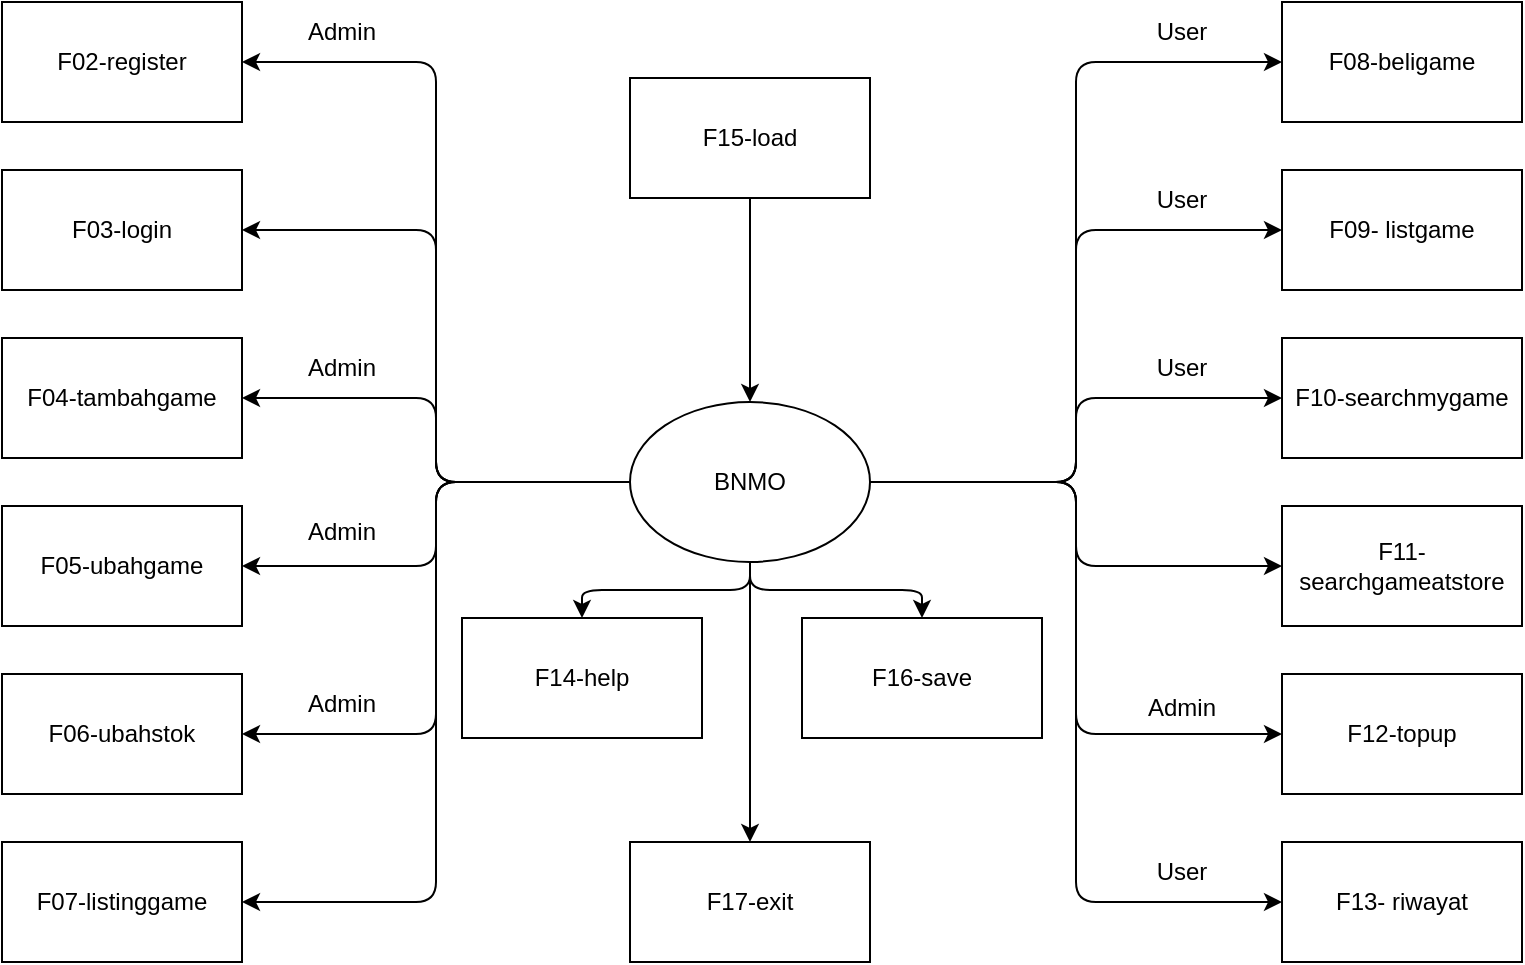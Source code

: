 <mxfile>
    <diagram id="q6Y5aFxej7HP6idYChim" name="BNMO">
        <mxGraphModel dx="96" dy="575" grid="1" gridSize="10" guides="1" tooltips="1" connect="1" arrows="1" fold="1" page="1" pageScale="1" pageWidth="827" pageHeight="583" math="0" shadow="0">
            <root>
                <mxCell id="0"/>
                <mxCell id="1" parent="0"/>
                <mxCell id="rB740pUMlo5_lx_Ec2xm-23" style="edgeStyle=orthogonalEdgeStyle;html=1;entryX=1;entryY=0.5;entryDx=0;entryDy=0;" parent="1" source="rB740pUMlo5_lx_Ec2xm-1" target="rB740pUMlo5_lx_Ec2xm-2" edge="1">
                    <mxGeometry relative="1" as="geometry"/>
                </mxCell>
                <mxCell id="rB740pUMlo5_lx_Ec2xm-24" style="edgeStyle=orthogonalEdgeStyle;html=1;entryX=1;entryY=0.5;entryDx=0;entryDy=0;" parent="1" source="rB740pUMlo5_lx_Ec2xm-1" target="rB740pUMlo5_lx_Ec2xm-18" edge="1">
                    <mxGeometry relative="1" as="geometry"/>
                </mxCell>
                <mxCell id="rB740pUMlo5_lx_Ec2xm-25" style="edgeStyle=orthogonalEdgeStyle;html=1;entryX=1;entryY=0.5;entryDx=0;entryDy=0;" parent="1" source="rB740pUMlo5_lx_Ec2xm-1" target="rB740pUMlo5_lx_Ec2xm-19" edge="1">
                    <mxGeometry relative="1" as="geometry"/>
                </mxCell>
                <mxCell id="rB740pUMlo5_lx_Ec2xm-26" style="edgeStyle=orthogonalEdgeStyle;html=1;entryX=1;entryY=0.5;entryDx=0;entryDy=0;" parent="1" source="rB740pUMlo5_lx_Ec2xm-1" target="rB740pUMlo5_lx_Ec2xm-17" edge="1">
                    <mxGeometry relative="1" as="geometry"/>
                </mxCell>
                <mxCell id="rB740pUMlo5_lx_Ec2xm-27" style="edgeStyle=orthogonalEdgeStyle;html=1;entryX=1;entryY=0.5;entryDx=0;entryDy=0;" parent="1" source="rB740pUMlo5_lx_Ec2xm-1" target="rB740pUMlo5_lx_Ec2xm-4" edge="1">
                    <mxGeometry relative="1" as="geometry"/>
                </mxCell>
                <mxCell id="rB740pUMlo5_lx_Ec2xm-28" style="edgeStyle=orthogonalEdgeStyle;html=1;entryX=1;entryY=0.5;entryDx=0;entryDy=0;" parent="1" source="rB740pUMlo5_lx_Ec2xm-1" target="rB740pUMlo5_lx_Ec2xm-7" edge="1">
                    <mxGeometry relative="1" as="geometry"/>
                </mxCell>
                <mxCell id="rB740pUMlo5_lx_Ec2xm-29" style="edgeStyle=orthogonalEdgeStyle;html=1;entryX=0;entryY=0.5;entryDx=0;entryDy=0;" parent="1" source="rB740pUMlo5_lx_Ec2xm-1" target="rB740pUMlo5_lx_Ec2xm-16" edge="1">
                    <mxGeometry relative="1" as="geometry"/>
                </mxCell>
                <mxCell id="rB740pUMlo5_lx_Ec2xm-31" style="edgeStyle=orthogonalEdgeStyle;html=1;entryX=0;entryY=0.5;entryDx=0;entryDy=0;" parent="1" source="rB740pUMlo5_lx_Ec2xm-1" target="rB740pUMlo5_lx_Ec2xm-11" edge="1">
                    <mxGeometry relative="1" as="geometry"/>
                </mxCell>
                <mxCell id="rB740pUMlo5_lx_Ec2xm-32" style="edgeStyle=orthogonalEdgeStyle;html=1;" parent="1" source="rB740pUMlo5_lx_Ec2xm-1" target="rB740pUMlo5_lx_Ec2xm-15" edge="1">
                    <mxGeometry relative="1" as="geometry"/>
                </mxCell>
                <mxCell id="rB740pUMlo5_lx_Ec2xm-33" style="edgeStyle=orthogonalEdgeStyle;html=1;entryX=0;entryY=0.5;entryDx=0;entryDy=0;" parent="1" source="rB740pUMlo5_lx_Ec2xm-1" target="rB740pUMlo5_lx_Ec2xm-10" edge="1">
                    <mxGeometry relative="1" as="geometry"/>
                </mxCell>
                <mxCell id="rB740pUMlo5_lx_Ec2xm-34" style="edgeStyle=orthogonalEdgeStyle;html=1;entryX=0;entryY=0.5;entryDx=0;entryDy=0;" parent="1" source="rB740pUMlo5_lx_Ec2xm-1" target="rB740pUMlo5_lx_Ec2xm-13" edge="1">
                    <mxGeometry relative="1" as="geometry"/>
                </mxCell>
                <mxCell id="rB740pUMlo5_lx_Ec2xm-35" style="edgeStyle=orthogonalEdgeStyle;html=1;entryX=0;entryY=0.5;entryDx=0;entryDy=0;" parent="1" source="rB740pUMlo5_lx_Ec2xm-1" target="rB740pUMlo5_lx_Ec2xm-5" edge="1">
                    <mxGeometry relative="1" as="geometry"/>
                </mxCell>
                <mxCell id="rB740pUMlo5_lx_Ec2xm-36" style="edgeStyle=orthogonalEdgeStyle;html=1;" parent="1" source="rB740pUMlo5_lx_Ec2xm-1" target="rB740pUMlo5_lx_Ec2xm-9" edge="1">
                    <mxGeometry relative="1" as="geometry"/>
                </mxCell>
                <mxCell id="rB740pUMlo5_lx_Ec2xm-37" style="edgeStyle=orthogonalEdgeStyle;html=1;" parent="1" source="rB740pUMlo5_lx_Ec2xm-1" target="rB740pUMlo5_lx_Ec2xm-8" edge="1">
                    <mxGeometry relative="1" as="geometry"/>
                </mxCell>
                <mxCell id="rB740pUMlo5_lx_Ec2xm-39" style="edgeStyle=orthogonalEdgeStyle;html=1;" parent="1" source="rB740pUMlo5_lx_Ec2xm-1" target="rB740pUMlo5_lx_Ec2xm-6" edge="1">
                    <mxGeometry relative="1" as="geometry"/>
                </mxCell>
                <mxCell id="rB740pUMlo5_lx_Ec2xm-1" value="BNMO" style="ellipse;whiteSpace=wrap;html=1;" parent="1" vertex="1">
                    <mxGeometry x="354" y="252" width="120" height="80" as="geometry"/>
                </mxCell>
                <mxCell id="rB740pUMlo5_lx_Ec2xm-2" value="F02-register" style="whiteSpace=wrap;html=1;" parent="1" vertex="1">
                    <mxGeometry x="40" y="52" width="120" height="60" as="geometry"/>
                </mxCell>
                <mxCell id="rB740pUMlo5_lx_Ec2xm-4" value="F06-ubahstok" style="whiteSpace=wrap;html=1;" parent="1" vertex="1">
                    <mxGeometry x="40" y="388" width="120" height="60" as="geometry"/>
                </mxCell>
                <mxCell id="rB740pUMlo5_lx_Ec2xm-5" value="F13- riwayat" style="whiteSpace=wrap;html=1;" parent="1" vertex="1">
                    <mxGeometry x="680" y="472" width="120" height="60" as="geometry"/>
                </mxCell>
                <mxCell id="rB740pUMlo5_lx_Ec2xm-6" value="F17-exit" style="whiteSpace=wrap;html=1;" parent="1" vertex="1">
                    <mxGeometry x="354" y="472" width="120" height="60" as="geometry"/>
                </mxCell>
                <mxCell id="rB740pUMlo5_lx_Ec2xm-7" value="F07-listinggame" style="whiteSpace=wrap;html=1;" parent="1" vertex="1">
                    <mxGeometry x="40" y="472" width="120" height="60" as="geometry"/>
                </mxCell>
                <mxCell id="rB740pUMlo5_lx_Ec2xm-8" value="F16-save" style="whiteSpace=wrap;html=1;" parent="1" vertex="1">
                    <mxGeometry x="440" y="360" width="120" height="60" as="geometry"/>
                </mxCell>
                <mxCell id="rB740pUMlo5_lx_Ec2xm-9" value="F14-help" style="whiteSpace=wrap;html=1;" parent="1" vertex="1">
                    <mxGeometry x="270" y="360" width="120" height="60" as="geometry"/>
                </mxCell>
                <mxCell id="rB740pUMlo5_lx_Ec2xm-10" value="F11-searchgameatstore" style="whiteSpace=wrap;html=1;" parent="1" vertex="1">
                    <mxGeometry x="680" y="304" width="120" height="60" as="geometry"/>
                </mxCell>
                <mxCell id="rB740pUMlo5_lx_Ec2xm-11" value="F09- listgame" style="whiteSpace=wrap;html=1;" parent="1" vertex="1">
                    <mxGeometry x="680" y="136" width="120" height="60" as="geometry"/>
                </mxCell>
                <mxCell id="rB740pUMlo5_lx_Ec2xm-13" value="F12-topup" style="whiteSpace=wrap;html=1;" parent="1" vertex="1">
                    <mxGeometry x="680" y="388" width="120" height="60" as="geometry"/>
                </mxCell>
                <mxCell id="rB740pUMlo5_lx_Ec2xm-50" style="edgeStyle=orthogonalEdgeStyle;html=1;entryX=0.5;entryY=0;entryDx=0;entryDy=0;" parent="1" source="rB740pUMlo5_lx_Ec2xm-14" target="rB740pUMlo5_lx_Ec2xm-1" edge="1">
                    <mxGeometry relative="1" as="geometry"/>
                </mxCell>
                <mxCell id="rB740pUMlo5_lx_Ec2xm-14" value="F15-load" style="whiteSpace=wrap;html=1;" parent="1" vertex="1">
                    <mxGeometry x="354" y="90" width="120" height="60" as="geometry"/>
                </mxCell>
                <mxCell id="rB740pUMlo5_lx_Ec2xm-15" value="F10-searchmygame" style="whiteSpace=wrap;html=1;" parent="1" vertex="1">
                    <mxGeometry x="680" y="220" width="120" height="60" as="geometry"/>
                </mxCell>
                <mxCell id="rB740pUMlo5_lx_Ec2xm-16" value="F08-beligame" style="whiteSpace=wrap;html=1;" parent="1" vertex="1">
                    <mxGeometry x="680" y="52" width="120" height="60" as="geometry"/>
                </mxCell>
                <mxCell id="rB740pUMlo5_lx_Ec2xm-17" value="F05-ubahgame" style="whiteSpace=wrap;html=1;" parent="1" vertex="1">
                    <mxGeometry x="40" y="304" width="120" height="60" as="geometry"/>
                </mxCell>
                <mxCell id="rB740pUMlo5_lx_Ec2xm-18" value="F03-login" style="whiteSpace=wrap;html=1;" parent="1" vertex="1">
                    <mxGeometry x="40" y="136" width="120" height="60" as="geometry"/>
                </mxCell>
                <mxCell id="rB740pUMlo5_lx_Ec2xm-19" value="F04-tambahgame" style="whiteSpace=wrap;html=1;" parent="1" vertex="1">
                    <mxGeometry x="40" y="220" width="120" height="60" as="geometry"/>
                </mxCell>
                <mxCell id="rB740pUMlo5_lx_Ec2xm-40" value="Admin" style="text;html=1;strokeColor=none;fillColor=none;align=center;verticalAlign=middle;whiteSpace=wrap;rounded=0;" parent="1" vertex="1">
                    <mxGeometry x="180" y="52" width="60" height="30" as="geometry"/>
                </mxCell>
                <mxCell id="rB740pUMlo5_lx_Ec2xm-41" value="Admin" style="text;html=1;strokeColor=none;fillColor=none;align=center;verticalAlign=middle;whiteSpace=wrap;rounded=0;" parent="1" vertex="1">
                    <mxGeometry x="180" y="220" width="60" height="30" as="geometry"/>
                </mxCell>
                <mxCell id="rB740pUMlo5_lx_Ec2xm-42" value="Admin" style="text;html=1;strokeColor=none;fillColor=none;align=center;verticalAlign=middle;whiteSpace=wrap;rounded=0;" parent="1" vertex="1">
                    <mxGeometry x="180" y="302" width="60" height="30" as="geometry"/>
                </mxCell>
                <mxCell id="rB740pUMlo5_lx_Ec2xm-43" value="Admin" style="text;html=1;strokeColor=none;fillColor=none;align=center;verticalAlign=middle;whiteSpace=wrap;rounded=0;" parent="1" vertex="1">
                    <mxGeometry x="180" y="388" width="60" height="30" as="geometry"/>
                </mxCell>
                <mxCell id="rB740pUMlo5_lx_Ec2xm-44" value="User" style="text;html=1;strokeColor=none;fillColor=none;align=center;verticalAlign=middle;whiteSpace=wrap;rounded=0;" parent="1" vertex="1">
                    <mxGeometry x="600" y="52" width="60" height="30" as="geometry"/>
                </mxCell>
                <mxCell id="rB740pUMlo5_lx_Ec2xm-45" value="User" style="text;html=1;strokeColor=none;fillColor=none;align=center;verticalAlign=middle;whiteSpace=wrap;rounded=0;" parent="1" vertex="1">
                    <mxGeometry x="600" y="136" width="60" height="30" as="geometry"/>
                </mxCell>
                <mxCell id="rB740pUMlo5_lx_Ec2xm-46" value="User" style="text;html=1;strokeColor=none;fillColor=none;align=center;verticalAlign=middle;whiteSpace=wrap;rounded=0;" parent="1" vertex="1">
                    <mxGeometry x="600" y="220" width="60" height="30" as="geometry"/>
                </mxCell>
                <mxCell id="rB740pUMlo5_lx_Ec2xm-48" value="Admin" style="text;html=1;strokeColor=none;fillColor=none;align=center;verticalAlign=middle;whiteSpace=wrap;rounded=0;" parent="1" vertex="1">
                    <mxGeometry x="600" y="390" width="60" height="30" as="geometry"/>
                </mxCell>
                <mxCell id="rB740pUMlo5_lx_Ec2xm-49" value="User" style="text;html=1;strokeColor=none;fillColor=none;align=center;verticalAlign=middle;whiteSpace=wrap;rounded=0;" parent="1" vertex="1">
                    <mxGeometry x="600" y="472" width="60" height="30" as="geometry"/>
                </mxCell>
            </root>
        </mxGraphModel>
    </diagram>
    <diagram id="B8JjwQXIyV5yEMrkb2zD" name="F02-register">
        <mxGraphModel grid="1" gridSize="10" guides="1" tooltips="1" connect="1" arrows="1" page="1" fold="1" pageScale="1" pageWidth="827" pageHeight="583" math="0" shadow="0">
            <root>
                <mxCell id="FF-dszSjw7Tc-xIBsFEZ-0"/>
                <mxCell id="FF-dszSjw7Tc-xIBsFEZ-1" parent="FF-dszSjw7Tc-xIBsFEZ-0"/>
                <mxCell id="FF-dszSjw7Tc-xIBsFEZ-2" style="edgeStyle=orthogonalEdgeStyle;html=1;entryX=1;entryY=0.5;entryDx=0;entryDy=0;" parent="FF-dszSjw7Tc-xIBsFEZ-1" source="FF-dszSjw7Tc-xIBsFEZ-4" target="FF-dszSjw7Tc-xIBsFEZ-6" edge="1">
                    <mxGeometry relative="1" as="geometry"/>
                </mxCell>
                <mxCell id="FF-dszSjw7Tc-xIBsFEZ-3" value="" style="edgeStyle=orthogonalEdgeStyle;html=1;" parent="FF-dszSjw7Tc-xIBsFEZ-1" source="FF-dszSjw7Tc-xIBsFEZ-4" target="FF-dszSjw7Tc-xIBsFEZ-8" edge="1">
                    <mxGeometry relative="1" as="geometry"/>
                </mxCell>
                <mxCell id="FF-dszSjw7Tc-xIBsFEZ-4" value="F02 - Register" style="rounded=1;whiteSpace=wrap;html=1;" parent="FF-dszSjw7Tc-xIBsFEZ-1" vertex="1">
                    <mxGeometry x="1160" y="147" width="120" height="60" as="geometry"/>
                </mxCell>
                <mxCell id="FF-dszSjw7Tc-xIBsFEZ-5" value="" style="edgeStyle=orthogonalEdgeStyle;html=1;entryX=0;entryY=0.5;entryDx=0;entryDy=0;" parent="FF-dszSjw7Tc-xIBsFEZ-1" source="FF-dszSjw7Tc-xIBsFEZ-6" target="FF-dszSjw7Tc-xIBsFEZ-7" edge="1">
                    <mxGeometry relative="1" as="geometry"/>
                </mxCell>
                <mxCell id="FF-dszSjw7Tc-xIBsFEZ-6" value="pengecekan username unik (pada database)" style="rounded=1;whiteSpace=wrap;html=1;" parent="FF-dszSjw7Tc-xIBsFEZ-1" vertex="1">
                    <mxGeometry x="970" y="297" width="120" height="60" as="geometry"/>
                </mxCell>
                <mxCell id="FF-dszSjw7Tc-xIBsFEZ-7" value="search" style="whiteSpace=wrap;html=1;rounded=1;" parent="FF-dszSjw7Tc-xIBsFEZ-1" vertex="1">
                    <mxGeometry x="1060" y="387" width="120" height="60" as="geometry"/>
                </mxCell>
                <mxCell id="FF-dszSjw7Tc-xIBsFEZ-8" value="validasi username&lt;br&gt;(alphanumeric, _, -)" style="rounded=1;whiteSpace=wrap;html=1;" parent="FF-dszSjw7Tc-xIBsFEZ-1" vertex="1">
                    <mxGeometry x="1260" y="297" width="120" height="60" as="geometry"/>
                </mxCell>
                <mxCell id="FF-dszSjw7Tc-xIBsFEZ-9" value="&lt;h1&gt;keterangan&lt;/h1&gt;&lt;div&gt;membutuhkan fungsi save untuk menyimpan perubahan pada csv&lt;/div&gt;" style="text;html=1;strokeColor=none;fillColor=none;spacing=5;spacingTop=-20;whiteSpace=wrap;overflow=hidden;rounded=0;" parent="FF-dszSjw7Tc-xIBsFEZ-1" vertex="1">
                    <mxGeometry x="1340" y="137" width="190" height="120" as="geometry"/>
                </mxCell>
            </root>
        </mxGraphModel>
    </diagram>
    <diagram id="93BdJc_ooWInyv-1_w7p" name="F03-login">
        <mxGraphModel dx="1199" dy="575" grid="1" gridSize="10" guides="1" tooltips="1" connect="1" arrows="1" fold="1" page="1" pageScale="1" pageWidth="827" pageHeight="583" math="0" shadow="0">
            <root>
                <mxCell id="X5nmcLeOny3XF2_7srYm-0"/>
                <mxCell id="X5nmcLeOny3XF2_7srYm-1" parent="X5nmcLeOny3XF2_7srYm-0"/>
                <mxCell id="X5nmcLeOny3XF2_7srYm-2" style="edgeStyle=orthogonalEdgeStyle;html=1;entryX=0.5;entryY=0;entryDx=0;entryDy=0;" parent="X5nmcLeOny3XF2_7srYm-1" source="X5nmcLeOny3XF2_7srYm-5" target="X5nmcLeOny3XF2_7srYm-6" edge="1">
                    <mxGeometry relative="1" as="geometry"/>
                </mxCell>
                <mxCell id="X5nmcLeOny3XF2_7srYm-4" style="edgeStyle=orthogonalEdgeStyle;html=1;entryX=0.5;entryY=0;entryDx=0;entryDy=0;" parent="X5nmcLeOny3XF2_7srYm-1" source="X5nmcLeOny3XF2_7srYm-5" target="X5nmcLeOny3XF2_7srYm-8" edge="1">
                    <mxGeometry relative="1" as="geometry"/>
                </mxCell>
                <mxCell id="X5nmcLeOny3XF2_7srYm-5" value="F03 -log in" style="rounded=1;whiteSpace=wrap;html=1;" parent="X5nmcLeOny3XF2_7srYm-1" vertex="1">
                    <mxGeometry x="360" y="190" width="120" height="60" as="geometry"/>
                </mxCell>
                <mxCell id="vh2jVu87-RXqkqusGAXD-0" value="" style="edgeStyle=none;html=1;" edge="1" parent="X5nmcLeOny3XF2_7srYm-1" source="X5nmcLeOny3XF2_7srYm-6" target="X5nmcLeOny3XF2_7srYm-7">
                    <mxGeometry relative="1" as="geometry"/>
                </mxCell>
                <mxCell id="X5nmcLeOny3XF2_7srYm-6" value="input username &amp;amp; password" style="rounded=0;whiteSpace=wrap;html=1;glass=0;" parent="X5nmcLeOny3XF2_7srYm-1" vertex="1">
                    <mxGeometry x="360" y="292" width="120" height="60" as="geometry"/>
                </mxCell>
                <mxCell id="X5nmcLeOny3XF2_7srYm-7" value="search username &amp;amp; password di database" style="rounded=0;whiteSpace=wrap;html=1;" parent="X5nmcLeOny3XF2_7srYm-1" vertex="1">
                    <mxGeometry x="360" y="390" width="120" height="60" as="geometry"/>
                </mxCell>
                <mxCell id="X5nmcLeOny3XF2_7srYm-8" value="masuk ke program" style="rounded=0;whiteSpace=wrap;html=1;" parent="X5nmcLeOny3XF2_7srYm-1" vertex="1">
                    <mxGeometry x="520" y="290" width="120" height="60" as="geometry"/>
                </mxCell>
            </root>
        </mxGraphModel>
    </diagram>
    <diagram id="7Urf8-ZpzNRqn_29ruN3" name="F04-tambahgame">
        <mxGraphModel grid="1" gridSize="10" guides="1" tooltips="1" connect="1" arrows="1" page="1" fold="1" pageScale="1" pageWidth="827" pageHeight="583" math="0" shadow="0">
            <root>
                <mxCell id="wxHmgg01Ehx7gdL-ev8Q-0"/>
                <mxCell id="wxHmgg01Ehx7gdL-ev8Q-1" parent="wxHmgg01Ehx7gdL-ev8Q-0"/>
                <mxCell id="wxHmgg01Ehx7gdL-ev8Q-2" value="" style="edgeStyle=orthogonalEdgeStyle;html=1;" parent="wxHmgg01Ehx7gdL-ev8Q-1" source="wxHmgg01Ehx7gdL-ev8Q-4" target="wxHmgg01Ehx7gdL-ev8Q-5" edge="1">
                    <mxGeometry relative="1" as="geometry"/>
                </mxCell>
                <mxCell id="wxHmgg01Ehx7gdL-ev8Q-3" value="" style="edgeStyle=orthogonalEdgeStyle;html=1;" parent="wxHmgg01Ehx7gdL-ev8Q-1" source="wxHmgg01Ehx7gdL-ev8Q-4" target="wxHmgg01Ehx7gdL-ev8Q-8" edge="1">
                    <mxGeometry relative="1" as="geometry"/>
                </mxCell>
                <mxCell id="wxHmgg01Ehx7gdL-ev8Q-4" value="F04 - Menambah game" style="rounded=1;whiteSpace=wrap;html=1;" parent="wxHmgg01Ehx7gdL-ev8Q-1" vertex="1">
                    <mxGeometry x="313" y="110" width="200" height="60" as="geometry"/>
                </mxCell>
                <mxCell id="wxHmgg01Ehx7gdL-ev8Q-5" value="input atribut-atribut sebuah game" style="whiteSpace=wrap;html=1;rounded=1;" parent="wxHmgg01Ehx7gdL-ev8Q-1" vertex="1">
                    <mxGeometry x="207" y="240" width="120" height="60" as="geometry"/>
                </mxCell>
                <mxCell id="wxHmgg01Ehx7gdL-ev8Q-6" value="validasi apakah semua atribut telah terisi" style="whiteSpace=wrap;html=1;rounded=1;" parent="wxHmgg01Ehx7gdL-ev8Q-1" vertex="1">
                    <mxGeometry x="293" y="330" width="120" height="60" as="geometry"/>
                </mxCell>
                <mxCell id="wxHmgg01Ehx7gdL-ev8Q-7" value="" style="edgeStyle=orthogonalEdgeStyle;html=1;" parent="wxHmgg01Ehx7gdL-ev8Q-1" source="wxHmgg01Ehx7gdL-ev8Q-4" target="wxHmgg01Ehx7gdL-ev8Q-6" edge="1">
                    <mxGeometry relative="1" as="geometry"/>
                </mxCell>
                <mxCell id="wxHmgg01Ehx7gdL-ev8Q-8" value="menyimpan informasi pada penyimpanan sementara*" style="whiteSpace=wrap;html=1;rounded=1;" parent="wxHmgg01Ehx7gdL-ev8Q-1" vertex="1">
                    <mxGeometry x="433" y="240" width="120" height="60" as="geometry"/>
                </mxCell>
                <mxCell id="CnNRa1Lf8lXyg7OQWBry-0" value="&lt;h1&gt;keterangan&lt;/h1&gt;&lt;div&gt;membutuhkan fungsi save untuk menyimpan perubahan pada csv&lt;/div&gt;" style="text;html=1;strokeColor=none;fillColor=none;spacing=5;spacingTop=-20;whiteSpace=wrap;overflow=hidden;rounded=0;" vertex="1" parent="wxHmgg01Ehx7gdL-ev8Q-1">
                    <mxGeometry x="440" y="320" width="190" height="120" as="geometry"/>
                </mxCell>
            </root>
        </mxGraphModel>
    </diagram>
    <diagram id="23fP9Jo2gCe3eLnUs-BG" name="F05-ubahgame">
        <mxGraphModel grid="1" gridSize="10" guides="1" tooltips="1" connect="1" arrows="1" page="1" fold="1" pageScale="1" pageWidth="827" pageHeight="583" math="0" shadow="0">
            <root>
                <mxCell id="H174S3SuenOgPMEfGR23-0"/>
                <mxCell id="H174S3SuenOgPMEfGR23-1" parent="H174S3SuenOgPMEfGR23-0"/>
                <mxCell id="H174S3SuenOgPMEfGR23-2" value="" style="edgeStyle=orthogonalEdgeStyle;html=1;" edge="1" parent="H174S3SuenOgPMEfGR23-1" source="H174S3SuenOgPMEfGR23-6" target="H174S3SuenOgPMEfGR23-7">
                    <mxGeometry relative="1" as="geometry"/>
                </mxCell>
                <mxCell id="H174S3SuenOgPMEfGR23-3" value="" style="edgeStyle=orthogonalEdgeStyle;html=1;" edge="1" parent="H174S3SuenOgPMEfGR23-1" source="H174S3SuenOgPMEfGR23-6" target="H174S3SuenOgPMEfGR23-8">
                    <mxGeometry relative="1" as="geometry"/>
                </mxCell>
                <mxCell id="H174S3SuenOgPMEfGR23-4" value="" style="edgeStyle=orthogonalEdgeStyle;html=1;" edge="1" parent="H174S3SuenOgPMEfGR23-1" source="H174S3SuenOgPMEfGR23-6" target="H174S3SuenOgPMEfGR23-9">
                    <mxGeometry relative="1" as="geometry"/>
                </mxCell>
                <mxCell id="H174S3SuenOgPMEfGR23-5" value="" style="edgeStyle=orthogonalEdgeStyle;html=1;" edge="1" parent="H174S3SuenOgPMEfGR23-1" source="H174S3SuenOgPMEfGR23-6" target="H174S3SuenOgPMEfGR23-11">
                    <mxGeometry relative="1" as="geometry"/>
                </mxCell>
                <mxCell id="H174S3SuenOgPMEfGR23-6" value="F05 - mengubah game" style="rounded=1;whiteSpace=wrap;html=1;" vertex="1" parent="H174S3SuenOgPMEfGR23-1">
                    <mxGeometry x="1166" y="110" width="120" height="60" as="geometry"/>
                </mxCell>
                <mxCell id="H174S3SuenOgPMEfGR23-7" value="input ID game" style="whiteSpace=wrap;html=1;rounded=1;" vertex="1" parent="H174S3SuenOgPMEfGR23-1">
                    <mxGeometry x="896" y="270" width="120" height="60" as="geometry"/>
                </mxCell>
                <mxCell id="H174S3SuenOgPMEfGR23-8" value="search data pada database game berdasarkan ID" style="whiteSpace=wrap;html=1;rounded=1;" vertex="1" parent="H174S3SuenOgPMEfGR23-1">
                    <mxGeometry x="1046" y="310" width="120" height="60" as="geometry"/>
                </mxCell>
                <mxCell id="H174S3SuenOgPMEfGR23-9" value="input nilai atribut baru;&lt;br&gt;kosongkan atribut untuk tidak mengubah nilai lama" style="whiteSpace=wrap;html=1;rounded=1;" vertex="1" parent="H174S3SuenOgPMEfGR23-1">
                    <mxGeometry x="1186" y="330" width="180" height="100" as="geometry"/>
                </mxCell>
                <mxCell id="H174S3SuenOgPMEfGR23-11" value="menyimpan perubahan pada penyimpanan sementara" style="whiteSpace=wrap;html=1;rounded=1;" vertex="1" parent="H174S3SuenOgPMEfGR23-1">
                    <mxGeometry x="1336" y="250" width="120" height="60" as="geometry"/>
                </mxCell>
                <mxCell id="1psiEGtVn2V49uhxH24I-0" value="&lt;h1&gt;keterangan&lt;/h1&gt;&lt;div&gt;membutuhkan fungsi save untuk menyimpan perubahan pada csv&lt;/div&gt;" style="text;html=1;strokeColor=none;fillColor=none;spacing=5;spacingTop=-20;whiteSpace=wrap;overflow=hidden;rounded=0;" vertex="1" parent="H174S3SuenOgPMEfGR23-1">
                    <mxGeometry x="1420" y="100" width="190" height="120" as="geometry"/>
                </mxCell>
            </root>
        </mxGraphModel>
    </diagram>
    <diagram id="JMXuRn7ITyBQfVcXoQHo" name="F06-ubahstok">
        <mxGraphModel grid="1" gridSize="10" guides="1" tooltips="1" connect="1" arrows="1" page="1" fold="1" pageScale="1" pageWidth="827" pageHeight="583" math="0" shadow="0">
            <root>
                <mxCell id="wrvpf2JQoNLK9Tl5N8SB-0"/>
                <mxCell id="wrvpf2JQoNLK9Tl5N8SB-1" parent="wrvpf2JQoNLK9Tl5N8SB-0"/>
                <mxCell id="wrvpf2JQoNLK9Tl5N8SB-2" value="" style="edgeStyle=orthogonalEdgeStyle;html=1;" edge="1" parent="wrvpf2JQoNLK9Tl5N8SB-1" source="wrvpf2JQoNLK9Tl5N8SB-6" target="wrvpf2JQoNLK9Tl5N8SB-7">
                    <mxGeometry relative="1" as="geometry"/>
                </mxCell>
                <mxCell id="wrvpf2JQoNLK9Tl5N8SB-3" value="" style="edgeStyle=orthogonalEdgeStyle;html=1;" edge="1" parent="wrvpf2JQoNLK9Tl5N8SB-1" source="wrvpf2JQoNLK9Tl5N8SB-6" target="wrvpf2JQoNLK9Tl5N8SB-8">
                    <mxGeometry relative="1" as="geometry"/>
                </mxCell>
                <mxCell id="wrvpf2JQoNLK9Tl5N8SB-4" value="" style="edgeStyle=orthogonalEdgeStyle;html=1;" edge="1" parent="wrvpf2JQoNLK9Tl5N8SB-1" source="wrvpf2JQoNLK9Tl5N8SB-6" target="wrvpf2JQoNLK9Tl5N8SB-10">
                    <mxGeometry relative="1" as="geometry"/>
                </mxCell>
                <mxCell id="wrvpf2JQoNLK9Tl5N8SB-5" value="" style="edgeStyle=orthogonalEdgeStyle;html=1;" edge="1" parent="wrvpf2JQoNLK9Tl5N8SB-1" source="wrvpf2JQoNLK9Tl5N8SB-6" target="wrvpf2JQoNLK9Tl5N8SB-12">
                    <mxGeometry relative="1" as="geometry"/>
                </mxCell>
                <mxCell id="wrvpf2JQoNLK9Tl5N8SB-6" value="F06 - Mengubah Stok Game di Toko" style="rounded=1;whiteSpace=wrap;html=1;" vertex="1" parent="wrvpf2JQoNLK9Tl5N8SB-1">
                    <mxGeometry x="1076" y="142" width="120" height="60" as="geometry"/>
                </mxCell>
                <mxCell id="wrvpf2JQoNLK9Tl5N8SB-7" value="input ID" style="whiteSpace=wrap;html=1;rounded=1;" vertex="1" parent="wrvpf2JQoNLK9Tl5N8SB-1">
                    <mxGeometry x="896" y="282" width="120" height="60" as="geometry"/>
                </mxCell>
                <mxCell id="wrvpf2JQoNLK9Tl5N8SB-8" value="search data game berdasarkan ID" style="whiteSpace=wrap;html=1;rounded=1;" vertex="1" parent="wrvpf2JQoNLK9Tl5N8SB-1">
                    <mxGeometry x="1076" y="282" width="120" height="60" as="geometry"/>
                </mxCell>
                <mxCell id="wrvpf2JQoNLK9Tl5N8SB-9" value="" style="edgeStyle=orthogonalEdgeStyle;html=1;" edge="1" parent="wrvpf2JQoNLK9Tl5N8SB-1" source="wrvpf2JQoNLK9Tl5N8SB-10" target="wrvpf2JQoNLK9Tl5N8SB-11">
                    <mxGeometry relative="1" as="geometry"/>
                </mxCell>
                <mxCell id="wrvpf2JQoNLK9Tl5N8SB-10" value="mengubah stok" style="rounded=1;whiteSpace=wrap;html=1;" vertex="1" parent="wrvpf2JQoNLK9Tl5N8SB-1">
                    <mxGeometry x="1266" y="272" width="120" height="60" as="geometry"/>
                </mxCell>
                <mxCell id="wrvpf2JQoNLK9Tl5N8SB-11" value="validasi agar stok akhir tidak negatif" style="rounded=1;whiteSpace=wrap;html=1;" vertex="1" parent="wrvpf2JQoNLK9Tl5N8SB-1">
                    <mxGeometry x="1316" y="382" width="120" height="60" as="geometry"/>
                </mxCell>
                <mxCell id="wrvpf2JQoNLK9Tl5N8SB-12" value="penyimpanan sementara" style="whiteSpace=wrap;html=1;rounded=1;" vertex="1" parent="wrvpf2JQoNLK9Tl5N8SB-1">
                    <mxGeometry x="1406" y="142" width="120" height="60" as="geometry"/>
                </mxCell>
                <mxCell id="7cyKYjWA6tVuuht6ips7-0" value="&lt;h1&gt;keterangan&lt;/h1&gt;&lt;div&gt;membutuhkan fungsi save untuk menyimpan perubahan pada csv&lt;/div&gt;" style="text;html=1;strokeColor=none;fillColor=none;spacing=5;spacingTop=-20;whiteSpace=wrap;overflow=hidden;rounded=0;" vertex="1" parent="wrvpf2JQoNLK9Tl5N8SB-1">
                    <mxGeometry x="1406" y="232" width="190" height="120" as="geometry"/>
                </mxCell>
            </root>
        </mxGraphModel>
    </diagram>
    <diagram id="UD90rd91iCed9uiTlpqU" name="F07-listinggame">
        <mxGraphModel dx="1411" dy="676" grid="1" gridSize="10" guides="1" tooltips="1" connect="1" arrows="1" fold="1" page="1" pageScale="1" pageWidth="827" pageHeight="583" math="0" shadow="0">
            <root>
                <mxCell id="b8UE9NhYlCAbcnzLVnaz-0"/>
                <mxCell id="b8UE9NhYlCAbcnzLVnaz-1" parent="b8UE9NhYlCAbcnzLVnaz-0"/>
                <mxCell id="b8UE9NhYlCAbcnzLVnaz-2" value="" style="edgeStyle=orthogonalEdgeStyle;html=1;" edge="1" parent="b8UE9NhYlCAbcnzLVnaz-1" source="b8UE9NhYlCAbcnzLVnaz-5" target="b8UE9NhYlCAbcnzLVnaz-6">
                    <mxGeometry relative="1" as="geometry"/>
                </mxCell>
                <mxCell id="b8UE9NhYlCAbcnzLVnaz-3" value="" style="edgeStyle=orthogonalEdgeStyle;html=1;" edge="1" parent="b8UE9NhYlCAbcnzLVnaz-1" source="b8UE9NhYlCAbcnzLVnaz-5" target="b8UE9NhYlCAbcnzLVnaz-7">
                    <mxGeometry relative="1" as="geometry"/>
                </mxCell>
                <mxCell id="b8UE9NhYlCAbcnzLVnaz-4" value="" style="edgeStyle=orthogonalEdgeStyle;html=1;" edge="1" parent="b8UE9NhYlCAbcnzLVnaz-1" source="b8UE9NhYlCAbcnzLVnaz-5" target="b8UE9NhYlCAbcnzLVnaz-8">
                    <mxGeometry relative="1" as="geometry"/>
                </mxCell>
                <mxCell id="b8UE9NhYlCAbcnzLVnaz-5" value="F07 - listing game" style="rounded=0;whiteSpace=wrap;html=1;" vertex="1" parent="b8UE9NhYlCAbcnzLVnaz-1">
                    <mxGeometry x="374" y="176" width="120" height="60" as="geometry"/>
                </mxCell>
                <mxCell id="b8UE9NhYlCAbcnzLVnaz-6" value="membaca array data game toko" style="rounded=0;whiteSpace=wrap;html=1;" vertex="1" parent="b8UE9NhYlCAbcnzLVnaz-1">
                    <mxGeometry x="150" y="316" width="120" height="60" as="geometry"/>
                </mxCell>
                <mxCell id="b8UE9NhYlCAbcnzLVnaz-7" value="search dan sort" style="rounded=0;whiteSpace=wrap;html=1;" vertex="1" parent="b8UE9NhYlCAbcnzLVnaz-1">
                    <mxGeometry x="320" y="346" width="120" height="60" as="geometry"/>
                </mxCell>
                <mxCell id="b8UE9NhYlCAbcnzLVnaz-8" value="menampilkan isi array game toko" style="rounded=0;whiteSpace=wrap;html=1;" vertex="1" parent="b8UE9NhYlCAbcnzLVnaz-1">
                    <mxGeometry x="490" y="348" width="120" height="60" as="geometry"/>
                </mxCell>
            </root>
        </mxGraphModel>
    </diagram>
    <diagram id="TJpDPuttuavjJ_KK5dWQ" name="F08-beligame">
        <mxGraphModel dx="-137" dy="575" grid="1" gridSize="10" guides="1" tooltips="1" connect="1" arrows="1" fold="1" page="1" pageScale="1" pageWidth="827" pageHeight="583" math="0" shadow="0">
            <root>
                <mxCell id="aHxN7tRc8tuE8JPmTmVI-0"/>
                <mxCell id="aHxN7tRc8tuE8JPmTmVI-1" parent="aHxN7tRc8tuE8JPmTmVI-0"/>
                <mxCell id="az9aqM47GQjsbtSukWjz-0" value="" style="edgeStyle=orthogonalEdgeStyle;html=1;" parent="aHxN7tRc8tuE8JPmTmVI-1" source="az9aqM47GQjsbtSukWjz-4" target="az9aqM47GQjsbtSukWjz-5" edge="1">
                    <mxGeometry relative="1" as="geometry"/>
                </mxCell>
                <mxCell id="az9aqM47GQjsbtSukWjz-1" value="" style="edgeStyle=orthogonalEdgeStyle;html=1;" parent="aHxN7tRc8tuE8JPmTmVI-1" source="az9aqM47GQjsbtSukWjz-4" target="az9aqM47GQjsbtSukWjz-6" edge="1">
                    <mxGeometry relative="1" as="geometry"/>
                </mxCell>
                <mxCell id="az9aqM47GQjsbtSukWjz-2" value="" style="edgeStyle=orthogonalEdgeStyle;html=1;" parent="aHxN7tRc8tuE8JPmTmVI-1" source="az9aqM47GQjsbtSukWjz-4" target="az9aqM47GQjsbtSukWjz-7" edge="1">
                    <mxGeometry relative="1" as="geometry"/>
                </mxCell>
                <mxCell id="az9aqM47GQjsbtSukWjz-3" value="" style="edgeStyle=orthogonalEdgeStyle;html=1;" parent="aHxN7tRc8tuE8JPmTmVI-1" source="az9aqM47GQjsbtSukWjz-4" target="az9aqM47GQjsbtSukWjz-8" edge="1">
                    <mxGeometry relative="1" as="geometry"/>
                </mxCell>
                <mxCell id="az9aqM47GQjsbtSukWjz-4" value="F08 - Membeli Game" style="rounded=1;whiteSpace=wrap;html=1;" parent="aHxN7tRc8tuE8JPmTmVI-1" vertex="1">
                    <mxGeometry x="1181" y="130" width="120" height="60" as="geometry"/>
                </mxCell>
                <mxCell id="az9aqM47GQjsbtSukWjz-5" value="cek saldo user dan harga game (apakah mencukupi?)" style="whiteSpace=wrap;html=1;rounded=1;" parent="aHxN7tRc8tuE8JPmTmVI-1" vertex="1">
                    <mxGeometry x="1100" y="280" width="120" height="60" as="geometry"/>
                </mxCell>
                <mxCell id="az9aqM47GQjsbtSukWjz-6" value="cek stok yang ingin dibeli" style="whiteSpace=wrap;html=1;rounded=1;" parent="aHxN7tRc8tuE8JPmTmVI-1" vertex="1">
                    <mxGeometry x="970" y="230" width="120" height="60" as="geometry"/>
                </mxCell>
                <mxCell id="az9aqM47GQjsbtSukWjz-7" value="cek inventory game pada kepemilikan user" style="rounded=1;whiteSpace=wrap;html=1;" parent="aHxN7tRc8tuE8JPmTmVI-1" vertex="1">
                    <mxGeometry x="1230" y="310" width="120" height="60" as="geometry"/>
                </mxCell>
                <mxCell id="az9aqM47GQjsbtSukWjz-8" value="pembelian (pengurangan saldo, pengurangan stok,&lt;br&gt;penambahan inventory)" style="rounded=1;whiteSpace=wrap;html=1;" parent="aHxN7tRc8tuE8JPmTmVI-1" vertex="1">
                    <mxGeometry x="1381" y="125" width="199" height="70" as="geometry"/>
                </mxCell>
                <mxCell id="xn3xltrZUxT6IG5hEUFX-0" value="&lt;h1&gt;keterangan&lt;/h1&gt;&lt;div&gt;membutuhkan fungsi save untuk menyimpan perubahan pada csv&lt;/div&gt;" style="text;html=1;strokeColor=none;fillColor=none;spacing=5;spacingTop=-20;whiteSpace=wrap;overflow=hidden;rounded=0;" parent="aHxN7tRc8tuE8JPmTmVI-1" vertex="1">
                    <mxGeometry x="1370" y="250" width="190" height="120" as="geometry"/>
                </mxCell>
            </root>
        </mxGraphModel>
    </diagram>
    <diagram id="oxC8Rk7m-URVVSP27sGR" name="F09-listgame">
        <mxGraphModel dx="690" dy="575" grid="1" gridSize="10" guides="1" tooltips="1" connect="1" arrows="1" fold="1" page="1" pageScale="1" pageWidth="827" pageHeight="583" math="0" shadow="0">
            <root>
                <mxCell id="etBzBw6FSJN9ZRfvPELL-0"/>
                <mxCell id="etBzBw6FSJN9ZRfvPELL-1" parent="etBzBw6FSJN9ZRfvPELL-0"/>
                <mxCell id="K4iTzkDLgFK_ZQspD5FB-0" value="" style="edgeStyle=orthogonalEdgeStyle;html=1;" parent="etBzBw6FSJN9ZRfvPELL-1" source="K4iTzkDLgFK_ZQspD5FB-3" target="K4iTzkDLgFK_ZQspD5FB-4" edge="1">
                    <mxGeometry relative="1" as="geometry"/>
                </mxCell>
                <mxCell id="K4iTzkDLgFK_ZQspD5FB-1" value="" style="edgeStyle=orthogonalEdgeStyle;html=1;" parent="etBzBw6FSJN9ZRfvPELL-1" source="K4iTzkDLgFK_ZQspD5FB-3" target="K4iTzkDLgFK_ZQspD5FB-5" edge="1">
                    <mxGeometry relative="1" as="geometry"/>
                </mxCell>
                <mxCell id="K4iTzkDLgFK_ZQspD5FB-2" value="" style="edgeStyle=orthogonalEdgeStyle;html=1;" parent="etBzBw6FSJN9ZRfvPELL-1" source="K4iTzkDLgFK_ZQspD5FB-3" target="K4iTzkDLgFK_ZQspD5FB-6" edge="1">
                    <mxGeometry relative="1" as="geometry"/>
                </mxCell>
                <mxCell id="K4iTzkDLgFK_ZQspD5FB-3" value="F09 - Melihat Game yang Dimiliki" style="whiteSpace=wrap;html=1;rounded=0;" parent="etBzBw6FSJN9ZRfvPELL-1" vertex="1">
                    <mxGeometry x="354" y="160" width="120" height="60" as="geometry"/>
                </mxCell>
                <mxCell id="K4iTzkDLgFK_ZQspD5FB-4" value="mengakses kepemilikan game pada user" style="whiteSpace=wrap;html=1;rounded=0;" parent="etBzBw6FSJN9ZRfvPELL-1" vertex="1">
                    <mxGeometry x="164" y="310" width="120" height="60" as="geometry"/>
                </mxCell>
                <mxCell id="K4iTzkDLgFK_ZQspD5FB-5" value="pengecekan isi kepemilikan game" style="whiteSpace=wrap;html=1;rounded=0;" parent="etBzBw6FSJN9ZRfvPELL-1" vertex="1">
                    <mxGeometry x="354" y="300" width="120" height="60" as="geometry"/>
                </mxCell>
                <mxCell id="K4iTzkDLgFK_ZQspD5FB-6" value="mencetak kepemilikan jika ada" style="whiteSpace=wrap;html=1;rounded=0;" parent="etBzBw6FSJN9ZRfvPELL-1" vertex="1">
                    <mxGeometry x="544" y="310" width="120" height="60" as="geometry"/>
                </mxCell>
            </root>
        </mxGraphModel>
    </diagram>
    <diagram id="Ti28RB-1sf8TGch3FMxV" name="F10-searchmygame">
        <mxGraphModel dx="690" dy="-8" grid="1" gridSize="10" guides="1" tooltips="1" connect="1" arrows="1" fold="1" page="1" pageScale="1" pageWidth="827" pageHeight="583" math="0" shadow="0">
            <root>
                <mxCell id="OrzBzld7jse-ke9P2ijZ-0"/>
                <mxCell id="OrzBzld7jse-ke9P2ijZ-1" parent="OrzBzld7jse-ke9P2ijZ-0"/>
                <mxCell id="OrzBzld7jse-ke9P2ijZ-2" value="" style="edgeStyle=orthogonalEdgeStyle;html=1;" parent="OrzBzld7jse-ke9P2ijZ-1" source="OrzBzld7jse-ke9P2ijZ-5" target="OrzBzld7jse-ke9P2ijZ-6" edge="1">
                    <mxGeometry relative="1" as="geometry"/>
                </mxCell>
                <mxCell id="OrzBzld7jse-ke9P2ijZ-3" value="" style="edgeStyle=orthogonalEdgeStyle;html=1;" parent="OrzBzld7jse-ke9P2ijZ-1" source="OrzBzld7jse-ke9P2ijZ-5" target="OrzBzld7jse-ke9P2ijZ-7" edge="1">
                    <mxGeometry relative="1" as="geometry"/>
                </mxCell>
                <mxCell id="OrzBzld7jse-ke9P2ijZ-4" value="" style="edgeStyle=orthogonalEdgeStyle;html=1;" parent="OrzBzld7jse-ke9P2ijZ-1" source="OrzBzld7jse-ke9P2ijZ-5" target="OrzBzld7jse-ke9P2ijZ-8" edge="1">
                    <mxGeometry relative="1" as="geometry"/>
                </mxCell>
                <mxCell id="OrzBzld7jse-ke9P2ijZ-5" value="F10 - Mencari Game yang Dimiliki dari ID dan Tahun Rilis" style="rounded=1;whiteSpace=wrap;html=1;" parent="OrzBzld7jse-ke9P2ijZ-1" vertex="1">
                    <mxGeometry x="354" y="770" width="120" height="60" as="geometry"/>
                </mxCell>
                <mxCell id="OrzBzld7jse-ke9P2ijZ-6" value="mengakses array data kepemilikan game" style="rounded=1;whiteSpace=wrap;html=1;" parent="OrzBzld7jse-ke9P2ijZ-1" vertex="1">
                    <mxGeometry x="100" y="900" width="120" height="60" as="geometry"/>
                </mxCell>
                <mxCell id="OrzBzld7jse-ke9P2ijZ-7" value="mencetak baris data pada array yang sesuai dengan id dan tahun yang diinput" style="rounded=1;whiteSpace=wrap;html=1;" parent="OrzBzld7jse-ke9P2ijZ-1" vertex="1">
                    <mxGeometry x="580" y="890" width="120" height="60" as="geometry"/>
                </mxCell>
                <mxCell id="OrzBzld7jse-ke9P2ijZ-8" value="search berdasarkan id dan tahun rilis (paramter tidak harus terisi semua)" style="rounded=1;whiteSpace=wrap;html=1;" parent="OrzBzld7jse-ke9P2ijZ-1" vertex="1">
                    <mxGeometry x="354" y="910" width="120" height="60" as="geometry"/>
                </mxCell>
            </root>
        </mxGraphModel>
    </diagram>
    <diagram id="xtgUwJvUeLF-5H3r9pk7" name="F11-searchmygameatstore">
        <mxGraphModel dx="672" dy="719" grid="1" gridSize="10" guides="1" tooltips="1" connect="1" arrows="1" fold="1" page="1" pageScale="1" pageWidth="827" pageHeight="583" math="0" shadow="0">
            <root>
                <mxCell id="GLbg2ktgr57zYG1HH34S-0"/>
                <mxCell id="GLbg2ktgr57zYG1HH34S-1" parent="GLbg2ktgr57zYG1HH34S-0"/>
                <mxCell id="GLbg2ktgr57zYG1HH34S-2" style="edgeStyle=orthogonalEdgeStyle;html=1;entryX=0.5;entryY=0;entryDx=0;entryDy=0;" edge="1" parent="GLbg2ktgr57zYG1HH34S-1" source="GLbg2ktgr57zYG1HH34S-5" target="GLbg2ktgr57zYG1HH34S-6">
                    <mxGeometry relative="1" as="geometry"/>
                </mxCell>
                <mxCell id="GLbg2ktgr57zYG1HH34S-3" style="edgeStyle=orthogonalEdgeStyle;html=1;entryX=0.5;entryY=0;entryDx=0;entryDy=0;" edge="1" parent="GLbg2ktgr57zYG1HH34S-1" source="GLbg2ktgr57zYG1HH34S-5" target="GLbg2ktgr57zYG1HH34S-8">
                    <mxGeometry relative="1" as="geometry"/>
                </mxCell>
                <mxCell id="GLbg2ktgr57zYG1HH34S-4" style="edgeStyle=orthogonalEdgeStyle;html=1;entryX=0.5;entryY=0;entryDx=0;entryDy=0;" edge="1" parent="GLbg2ktgr57zYG1HH34S-1" source="GLbg2ktgr57zYG1HH34S-5" target="GLbg2ktgr57zYG1HH34S-7">
                    <mxGeometry relative="1" as="geometry"/>
                </mxCell>
                <mxCell id="GLbg2ktgr57zYG1HH34S-5" value="F11 - Mencari Game di Toko dari ID, Nama Game, Harga, Kategori, dan Tahun Rilis" style="whiteSpace=wrap;html=1;rounded=0;" vertex="1" parent="GLbg2ktgr57zYG1HH34S-1">
                    <mxGeometry x="1220" y="150" width="120" height="80" as="geometry"/>
                </mxCell>
                <mxCell id="GLbg2ktgr57zYG1HH34S-6" value="mengakses array data game toko" style="rounded=1;whiteSpace=wrap;html=1;" vertex="1" parent="GLbg2ktgr57zYG1HH34S-1">
                    <mxGeometry x="970" y="330" width="120" height="60" as="geometry"/>
                </mxCell>
                <mxCell id="GLbg2ktgr57zYG1HH34S-7" value="mencetak baris data pada array game yang sesuai dengan atribut yang diinput" style="rounded=1;whiteSpace=wrap;html=1;" vertex="1" parent="GLbg2ktgr57zYG1HH34S-1">
                    <mxGeometry x="1450" y="320" width="120" height="60" as="geometry"/>
                </mxCell>
                <mxCell id="GLbg2ktgr57zYG1HH34S-8" value="search berdasarkan id, nama, harga, kategori, tahun rilis (paramter tidak harus terisi semua)" style="rounded=1;whiteSpace=wrap;html=1;" vertex="1" parent="GLbg2ktgr57zYG1HH34S-1">
                    <mxGeometry x="1220" y="340" width="120" height="100" as="geometry"/>
                </mxCell>
            </root>
        </mxGraphModel>
    </diagram>
    <diagram id="nHfrzkLKFX3cRnVRdfYf" name="F12-topup">
        <mxGraphModel grid="1" gridSize="10" guides="1" tooltips="1" connect="1" arrows="1" page="1" fold="1" pageScale="1" pageWidth="827" pageHeight="583" math="0" shadow="0">
            <root>
                <mxCell id="U5j_El2MewxurUQz8Q3W-0"/>
                <mxCell id="U5j_El2MewxurUQz8Q3W-1" parent="U5j_El2MewxurUQz8Q3W-0"/>
                <mxCell id="U5j_El2MewxurUQz8Q3W-2" value="" style="edgeStyle=orthogonalEdgeStyle;html=1;" parent="U5j_El2MewxurUQz8Q3W-1" source="U5j_El2MewxurUQz8Q3W-5" target="U5j_El2MewxurUQz8Q3W-6" edge="1">
                    <mxGeometry relative="1" as="geometry"/>
                </mxCell>
                <mxCell id="U5j_El2MewxurUQz8Q3W-3" value="" style="edgeStyle=orthogonalEdgeStyle;html=1;" parent="U5j_El2MewxurUQz8Q3W-1" source="U5j_El2MewxurUQz8Q3W-5" target="U5j_El2MewxurUQz8Q3W-7" edge="1">
                    <mxGeometry relative="1" as="geometry"/>
                </mxCell>
                <mxCell id="U5j_El2MewxurUQz8Q3W-4" value="" style="edgeStyle=orthogonalEdgeStyle;html=1;" parent="U5j_El2MewxurUQz8Q3W-1" source="U5j_El2MewxurUQz8Q3W-5" target="U5j_El2MewxurUQz8Q3W-8" edge="1">
                    <mxGeometry relative="1" as="geometry"/>
                </mxCell>
                <mxCell id="U5j_El2MewxurUQz8Q3W-10" value="" style="edgeStyle=orthogonalEdgeStyle;html=1;" parent="U5j_El2MewxurUQz8Q3W-1" source="U5j_El2MewxurUQz8Q3W-5" target="U5j_El2MewxurUQz8Q3W-9" edge="1">
                    <mxGeometry relative="1" as="geometry"/>
                </mxCell>
                <mxCell id="U5j_El2MewxurUQz8Q3W-12" value="" style="edgeStyle=orthogonalEdgeStyle;html=1;" parent="U5j_El2MewxurUQz8Q3W-1" source="U5j_El2MewxurUQz8Q3W-5" target="U5j_El2MewxurUQz8Q3W-11" edge="1">
                    <mxGeometry relative="1" as="geometry"/>
                </mxCell>
                <mxCell id="U5j_El2MewxurUQz8Q3W-5" value="F12 - Top Up Saldo" style="whiteSpace=wrap;html=1;rounded=0;" parent="U5j_El2MewxurUQz8Q3W-1" vertex="1">
                    <mxGeometry x="1280" y="110" width="120" height="60" as="geometry"/>
                </mxCell>
                <mxCell id="U5j_El2MewxurUQz8Q3W-6" value="input username dan perubahan saldo" style="whiteSpace=wrap;html=1;rounded=0;" parent="U5j_El2MewxurUQz8Q3W-1" vertex="1">
                    <mxGeometry x="990" y="330" width="120" height="60" as="geometry"/>
                </mxCell>
                <mxCell id="U5j_El2MewxurUQz8Q3W-7" value="validasi saldo&lt;br&gt;&amp;nbsp;(hasil akhir pengubahan saldo tidak boleh negatif)" style="whiteSpace=wrap;html=1;rounded=0;" parent="U5j_El2MewxurUQz8Q3W-1" vertex="1">
                    <mxGeometry x="1120" y="250" width="120" height="90" as="geometry"/>
                </mxCell>
                <mxCell id="U5j_El2MewxurUQz8Q3W-8" value="pencarian username yang valid" style="whiteSpace=wrap;html=1;rounded=0;" parent="U5j_El2MewxurUQz8Q3W-1" vertex="1">
                    <mxGeometry x="1250" y="320" width="120" height="60" as="geometry"/>
                </mxCell>
                <mxCell id="U5j_El2MewxurUQz8Q3W-9" value="memperbarui saldo user (sesuai username) pada array data user" style="whiteSpace=wrap;html=1;rounded=0;" parent="U5j_El2MewxurUQz8Q3W-1" vertex="1">
                    <mxGeometry x="1420" y="292" width="120" height="60" as="geometry"/>
                </mxCell>
                <mxCell id="U5j_El2MewxurUQz8Q3W-11" value="membaca array data user" style="whiteSpace=wrap;html=1;rounded=0;" parent="U5j_El2MewxurUQz8Q3W-1" vertex="1">
                    <mxGeometry x="900" y="232" width="120" height="60" as="geometry"/>
                </mxCell>
                <mxCell id="kIyWs3re8eq5TbU9_g63-0" value="&lt;h1&gt;keterangan&lt;/h1&gt;&lt;div&gt;membutuhkan fungsi save untuk menyimpan perubahan pada csv&lt;/div&gt;" style="text;html=1;strokeColor=none;fillColor=none;spacing=5;spacingTop=-20;whiteSpace=wrap;overflow=hidden;rounded=0;" vertex="1" parent="U5j_El2MewxurUQz8Q3W-1">
                    <mxGeometry x="1385" y="370" width="190" height="120" as="geometry"/>
                </mxCell>
            </root>
        </mxGraphModel>
    </diagram>
    <diagram id="hCz6GJp7u8Sk71eq1hil" name="F13-riwayat">
        <mxGraphModel dx="1411" dy="676" grid="1" gridSize="10" guides="1" tooltips="1" connect="1" arrows="1" fold="1" page="1" pageScale="1" pageWidth="827" pageHeight="583" math="0" shadow="0">
            <root>
                <mxCell id="qRlfoXw8f_Y9swF6mU-V-0"/>
                <mxCell id="qRlfoXw8f_Y9swF6mU-V-1" parent="qRlfoXw8f_Y9swF6mU-V-0"/>
                <mxCell id="qRlfoXw8f_Y9swF6mU-V-2" value="" style="edgeStyle=orthogonalEdgeStyle;html=1;" parent="qRlfoXw8f_Y9swF6mU-V-1" source="qRlfoXw8f_Y9swF6mU-V-4" target="qRlfoXw8f_Y9swF6mU-V-5" edge="1">
                    <mxGeometry relative="1" as="geometry"/>
                </mxCell>
                <mxCell id="qRlfoXw8f_Y9swF6mU-V-3" value="" style="edgeStyle=orthogonalEdgeStyle;html=1;" parent="qRlfoXw8f_Y9swF6mU-V-1" source="qRlfoXw8f_Y9swF6mU-V-4" target="qRlfoXw8f_Y9swF6mU-V-6" edge="1">
                    <mxGeometry relative="1" as="geometry"/>
                </mxCell>
                <mxCell id="qRlfoXw8f_Y9swF6mU-V-4" value="F13 - Melihat Riwayat Pembelian" style="whiteSpace=wrap;html=1;rounded=0;" parent="qRlfoXw8f_Y9swF6mU-V-1" vertex="1">
                    <mxGeometry x="354" y="180" width="120" height="60" as="geometry"/>
                </mxCell>
                <mxCell id="qRlfoXw8f_Y9swF6mU-V-5" value="mengakses array data riwayat pembelian" style="whiteSpace=wrap;html=1;rounded=0;" parent="qRlfoXw8f_Y9swF6mU-V-1" vertex="1">
                    <mxGeometry x="130" y="280" width="120" height="60" as="geometry"/>
                </mxCell>
                <mxCell id="qRlfoXw8f_Y9swF6mU-V-6" value="menampilkan baris-baris data pada array riwayat&lt;br&gt;(menampilkan pesan jika array kosong)" style="whiteSpace=wrap;html=1;rounded=0;" parent="qRlfoXw8f_Y9swF6mU-V-1" vertex="1">
                    <mxGeometry x="560" y="305" width="206" height="90" as="geometry"/>
                </mxCell>
            </root>
        </mxGraphModel>
    </diagram>
    <diagram id="ABMULubLzkgvfNLV63xo" name="F14-help">
        <mxGraphModel dx="1411" dy="676" grid="1" gridSize="10" guides="1" tooltips="1" connect="1" arrows="1" fold="1" page="1" pageScale="1" pageWidth="827" pageHeight="583" math="0" shadow="0">
            <root>
                <mxCell id="_01Fi576r0WKW-8iYGdT-0"/>
                <mxCell id="_01Fi576r0WKW-8iYGdT-1" parent="_01Fi576r0WKW-8iYGdT-0"/>
                <mxCell id="_01Fi576r0WKW-8iYGdT-2" value="" style="edgeStyle=orthogonalEdgeStyle;html=1;exitX=0;exitY=0.5;exitDx=0;exitDy=0;" parent="_01Fi576r0WKW-8iYGdT-1" source="_01Fi576r0WKW-8iYGdT-9" target="_01Fi576r0WKW-8iYGdT-5" edge="1">
                    <mxGeometry relative="1" as="geometry"/>
                </mxCell>
                <mxCell id="_01Fi576r0WKW-8iYGdT-3" value="" style="edgeStyle=orthogonalEdgeStyle;html=1;exitX=1;exitY=0.5;exitDx=0;exitDy=0;" parent="_01Fi576r0WKW-8iYGdT-1" source="_01Fi576r0WKW-8iYGdT-9" target="_01Fi576r0WKW-8iYGdT-6" edge="1">
                    <mxGeometry relative="1" as="geometry"/>
                </mxCell>
                <mxCell id="_01Fi576r0WKW-8iYGdT-10" value="" style="edgeStyle=orthogonalEdgeStyle;html=1;" parent="_01Fi576r0WKW-8iYGdT-1" source="_01Fi576r0WKW-8iYGdT-4" target="_01Fi576r0WKW-8iYGdT-9" edge="1">
                    <mxGeometry relative="1" as="geometry"/>
                </mxCell>
                <mxCell id="_01Fi576r0WKW-8iYGdT-4" value="F14 - Help" style="whiteSpace=wrap;html=1;rounded=0;" parent="_01Fi576r0WKW-8iYGdT-1" vertex="1">
                    <mxGeometry x="333" y="100" width="120" height="50" as="geometry"/>
                </mxCell>
                <mxCell id="_01Fi576r0WKW-8iYGdT-5" value="output panduan fungsi yang hanya bisa diakses Admin" style="whiteSpace=wrap;html=1;rounded=0;" parent="_01Fi576r0WKW-8iYGdT-1" vertex="1">
                    <mxGeometry x="160" y="360" width="120" height="60" as="geometry"/>
                </mxCell>
                <mxCell id="_01Fi576r0WKW-8iYGdT-6" value="output panduan fungsi yang hanya bisa diakses User" style="whiteSpace=wrap;html=1;rounded=0;" parent="_01Fi576r0WKW-8iYGdT-1" vertex="1">
                    <mxGeometry x="520" y="360" width="120" height="60" as="geometry"/>
                </mxCell>
                <mxCell id="_01Fi576r0WKW-8iYGdT-8" value="jika yang terlogin adalah role 'Admin'" style="text;html=1;strokeColor=none;fillColor=none;align=center;verticalAlign=middle;whiteSpace=wrap;rounded=0;" parent="_01Fi576r0WKW-8iYGdT-1" vertex="1">
                    <mxGeometry x="120" y="262" width="100" height="60" as="geometry"/>
                </mxCell>
                <mxCell id="_01Fi576r0WKW-8iYGdT-9" value="mencetak pesan yang berisi panduan cara menggunakan program" style="whiteSpace=wrap;html=1;rounded=0;" parent="_01Fi576r0WKW-8iYGdT-1" vertex="1">
                    <mxGeometry x="310" y="190" width="167" height="110" as="geometry"/>
                </mxCell>
                <mxCell id="_01Fi576r0WKW-8iYGdT-11" value="jika yang terlogin adalah role 'User'" style="text;html=1;strokeColor=none;fillColor=none;align=center;verticalAlign=middle;whiteSpace=wrap;rounded=0;" parent="_01Fi576r0WKW-8iYGdT-1" vertex="1">
                    <mxGeometry x="580" y="260" width="100" height="60" as="geometry"/>
                </mxCell>
            </root>
        </mxGraphModel>
    </diagram>
    <diagram id="bfcyWzUJ3FCOc6kaSZ-f" name="F15-load">
        <mxGraphModel dx="690" dy="575" grid="1" gridSize="10" guides="1" tooltips="1" connect="1" arrows="1" fold="1" page="1" pageScale="1" pageWidth="827" pageHeight="583" math="0" shadow="0">
            <root>
                <mxCell id="2ZYG5E6C2yfTzPoV2uc_-0"/>
                <mxCell id="2ZYG5E6C2yfTzPoV2uc_-1" parent="2ZYG5E6C2yfTzPoV2uc_-0"/>
                <mxCell id="2ZYG5E6C2yfTzPoV2uc_-4" value="" style="edgeStyle=orthogonalEdgeStyle;html=1;" parent="2ZYG5E6C2yfTzPoV2uc_-1" source="2ZYG5E6C2yfTzPoV2uc_-2" target="2ZYG5E6C2yfTzPoV2uc_-3" edge="1">
                    <mxGeometry relative="1" as="geometry"/>
                </mxCell>
                <mxCell id="2ZYG5E6C2yfTzPoV2uc_-6" value="" style="edgeStyle=orthogonalEdgeStyle;html=1;" parent="2ZYG5E6C2yfTzPoV2uc_-1" source="2ZYG5E6C2yfTzPoV2uc_-2" target="2ZYG5E6C2yfTzPoV2uc_-5" edge="1">
                    <mxGeometry relative="1" as="geometry"/>
                </mxCell>
                <mxCell id="2ZYG5E6C2yfTzPoV2uc_-8" value="" style="edgeStyle=orthogonalEdgeStyle;html=1;" parent="2ZYG5E6C2yfTzPoV2uc_-1" source="2ZYG5E6C2yfTzPoV2uc_-2" target="2ZYG5E6C2yfTzPoV2uc_-7" edge="1">
                    <mxGeometry relative="1" as="geometry"/>
                </mxCell>
                <mxCell id="2ZYG5E6C2yfTzPoV2uc_-2" value="F15 - load" style="rounded=0;whiteSpace=wrap;html=1;" parent="2ZYG5E6C2yfTzPoV2uc_-1" vertex="1">
                    <mxGeometry x="354" y="210" width="120" height="60" as="geometry"/>
                </mxCell>
                <mxCell id="2ZYG5E6C2yfTzPoV2uc_-3" value="membaca argumen (nama folder yang diakses) dari terminal" style="rounded=0;whiteSpace=wrap;html=1;" parent="2ZYG5E6C2yfTzPoV2uc_-1" vertex="1">
                    <mxGeometry x="190" y="330" width="120" height="60" as="geometry"/>
                </mxCell>
                <mxCell id="2ZYG5E6C2yfTzPoV2uc_-5" value="membaca semua file save (format csv) pada folder komputer terpilih" style="rounded=0;whiteSpace=wrap;html=1;" parent="2ZYG5E6C2yfTzPoV2uc_-1" vertex="1">
                    <mxGeometry x="354" y="350" width="120" height="60" as="geometry"/>
                </mxCell>
                <mxCell id="2ZYG5E6C2yfTzPoV2uc_-7" value="menuliskan isi semua csv pada array data masing-masing" style="rounded=0;whiteSpace=wrap;html=1;" parent="2ZYG5E6C2yfTzPoV2uc_-1" vertex="1">
                    <mxGeometry x="510" y="330" width="120" height="60" as="geometry"/>
                </mxCell>
            </root>
        </mxGraphModel>
    </diagram>
    <diagram id="H6riXjYBo3wkKZMeMaNP" name="F16-save">
        <mxGraphModel dx="690" dy="575" grid="1" gridSize="10" guides="1" tooltips="1" connect="1" arrows="1" fold="1" page="1" pageScale="1" pageWidth="827" pageHeight="583" math="0" shadow="0">
            <root>
                <mxCell id="HeEBHmBNXtCtcgqLI2aN-0"/>
                <mxCell id="HeEBHmBNXtCtcgqLI2aN-1" parent="HeEBHmBNXtCtcgqLI2aN-0"/>
                <mxCell id="wXU_JNsA4VHQeOt00aEN-2" value="" style="edgeStyle=orthogonalEdgeStyle;html=1;" parent="HeEBHmBNXtCtcgqLI2aN-1" source="wXU_JNsA4VHQeOt00aEN-0" target="wXU_JNsA4VHQeOt00aEN-1" edge="1">
                    <mxGeometry relative="1" as="geometry"/>
                </mxCell>
                <mxCell id="wXU_JNsA4VHQeOt00aEN-4" value="" style="edgeStyle=orthogonalEdgeStyle;html=1;" parent="HeEBHmBNXtCtcgqLI2aN-1" source="wXU_JNsA4VHQeOt00aEN-0" target="wXU_JNsA4VHQeOt00aEN-3" edge="1">
                    <mxGeometry relative="1" as="geometry"/>
                </mxCell>
                <mxCell id="wXU_JNsA4VHQeOt00aEN-6" value="" style="edgeStyle=orthogonalEdgeStyle;html=1;" parent="HeEBHmBNXtCtcgqLI2aN-1" source="wXU_JNsA4VHQeOt00aEN-0" target="wXU_JNsA4VHQeOt00aEN-5" edge="1">
                    <mxGeometry relative="1" as="geometry"/>
                </mxCell>
                <mxCell id="wXU_JNsA4VHQeOt00aEN-8" value="" style="edgeStyle=orthogonalEdgeStyle;html=1;" parent="HeEBHmBNXtCtcgqLI2aN-1" source="wXU_JNsA4VHQeOt00aEN-0" target="wXU_JNsA4VHQeOt00aEN-7" edge="1">
                    <mxGeometry relative="1" as="geometry"/>
                </mxCell>
                <mxCell id="wXU_JNsA4VHQeOt00aEN-0" value="F16- save" style="rounded=0;whiteSpace=wrap;html=1;" parent="HeEBHmBNXtCtcgqLI2aN-1" vertex="1">
                    <mxGeometry x="354" y="140" width="120" height="60" as="geometry"/>
                </mxCell>
                <mxCell id="wXU_JNsA4VHQeOt00aEN-1" value="input nama folder penyimpanan csv" style="rounded=0;whiteSpace=wrap;html=1;" parent="HeEBHmBNXtCtcgqLI2aN-1" vertex="1">
                    <mxGeometry x="150" y="270" width="120" height="60" as="geometry"/>
                </mxCell>
                <mxCell id="wXU_JNsA4VHQeOt00aEN-3" value="membaca semua array data pada program" style="rounded=0;whiteSpace=wrap;html=1;" parent="HeEBHmBNXtCtcgqLI2aN-1" vertex="1">
                    <mxGeometry x="293" y="280" width="120" height="60" as="geometry"/>
                </mxCell>
                <mxCell id="wXU_JNsA4VHQeOt00aEN-5" value="menerjemahkan isi array sebagai teks yang siap disimpan dalam csv" style="rounded=0;whiteSpace=wrap;html=1;" parent="HeEBHmBNXtCtcgqLI2aN-1" vertex="1">
                    <mxGeometry x="450" y="260" width="140" height="70" as="geometry"/>
                </mxCell>
                <mxCell id="wXU_JNsA4VHQeOt00aEN-7" value="menyimpan semua array sebagai csv pada folder terpilih" style="rounded=0;whiteSpace=wrap;html=1;" parent="HeEBHmBNXtCtcgqLI2aN-1" vertex="1">
                    <mxGeometry x="620" y="250" width="120" height="60" as="geometry"/>
                </mxCell>
            </root>
        </mxGraphModel>
    </diagram>
    <diagram id="ynwOtB9FQvSeRIP0O78F" name="F17-exit">
        <mxGraphModel dx="690" dy="-8" grid="1" gridSize="10" guides="1" tooltips="1" connect="1" arrows="1" fold="1" page="1" pageScale="1" pageWidth="827" pageHeight="583" math="0" shadow="0">
            <root>
                <mxCell id="6W1XHkGWd94lKBzL8LH0-0"/>
                <mxCell id="6W1XHkGWd94lKBzL8LH0-1" parent="6W1XHkGWd94lKBzL8LH0-0"/>
                <mxCell id="6W1XHkGWd94lKBzL8LH0-4" value="" style="edgeStyle=orthogonalEdgeStyle;html=1;exitX=1;exitY=0.5;exitDx=0;exitDy=0;" parent="6W1XHkGWd94lKBzL8LH0-1" source="ZlKxnQlYZn-CEeB8aFUA-0" target="6W1XHkGWd94lKBzL8LH0-8" edge="1">
                    <mxGeometry relative="1" as="geometry">
                        <mxPoint x="500" y="820" as="sourcePoint"/>
                    </mxGeometry>
                </mxCell>
                <mxCell id="6W1XHkGWd94lKBzL8LH0-6" value="input pilihan pengguna (y/n)" style="whiteSpace=wrap;html=1;" parent="6W1XHkGWd94lKBzL8LH0-1" vertex="1">
                    <mxGeometry x="380" y="930" width="120" height="60" as="geometry"/>
                </mxCell>
                <mxCell id="6W1XHkGWd94lKBzL8LH0-7" value="menampilkan pertanyaan apakah pengguna ingin melakukan save" style="whiteSpace=wrap;html=1;" parent="6W1XHkGWd94lKBzL8LH0-1" vertex="1">
                    <mxGeometry x="180" y="790" width="120" height="60" as="geometry"/>
                </mxCell>
                <mxCell id="6W1XHkGWd94lKBzL8LH0-8" value="melakukan save (memanggil f16-save)" style="whiteSpace=wrap;html=1;" parent="6W1XHkGWd94lKBzL8LH0-1" vertex="1">
                    <mxGeometry x="580" y="790" width="120" height="60" as="geometry"/>
                </mxCell>
                <mxCell id="ZlKxnQlYZn-CEeB8aFUA-2" value="" style="edgeStyle=none;html=1;" edge="1" parent="6W1XHkGWd94lKBzL8LH0-1" source="ZlKxnQlYZn-CEeB8aFUA-0" target="6W1XHkGWd94lKBzL8LH0-7">
                    <mxGeometry relative="1" as="geometry"/>
                </mxCell>
                <mxCell id="ZlKxnQlYZn-CEeB8aFUA-3" value="" style="edgeStyle=none;html=1;" edge="1" parent="6W1XHkGWd94lKBzL8LH0-1" source="ZlKxnQlYZn-CEeB8aFUA-0" target="6W1XHkGWd94lKBzL8LH0-6">
                    <mxGeometry relative="1" as="geometry"/>
                </mxCell>
                <mxCell id="ZlKxnQlYZn-CEeB8aFUA-0" value="F17 -exit" style="rounded=0;whiteSpace=wrap;html=1;" vertex="1" parent="6W1XHkGWd94lKBzL8LH0-1">
                    <mxGeometry x="380" y="790" width="120" height="60" as="geometry"/>
                </mxCell>
            </root>
        </mxGraphModel>
    </diagram>
</mxfile>